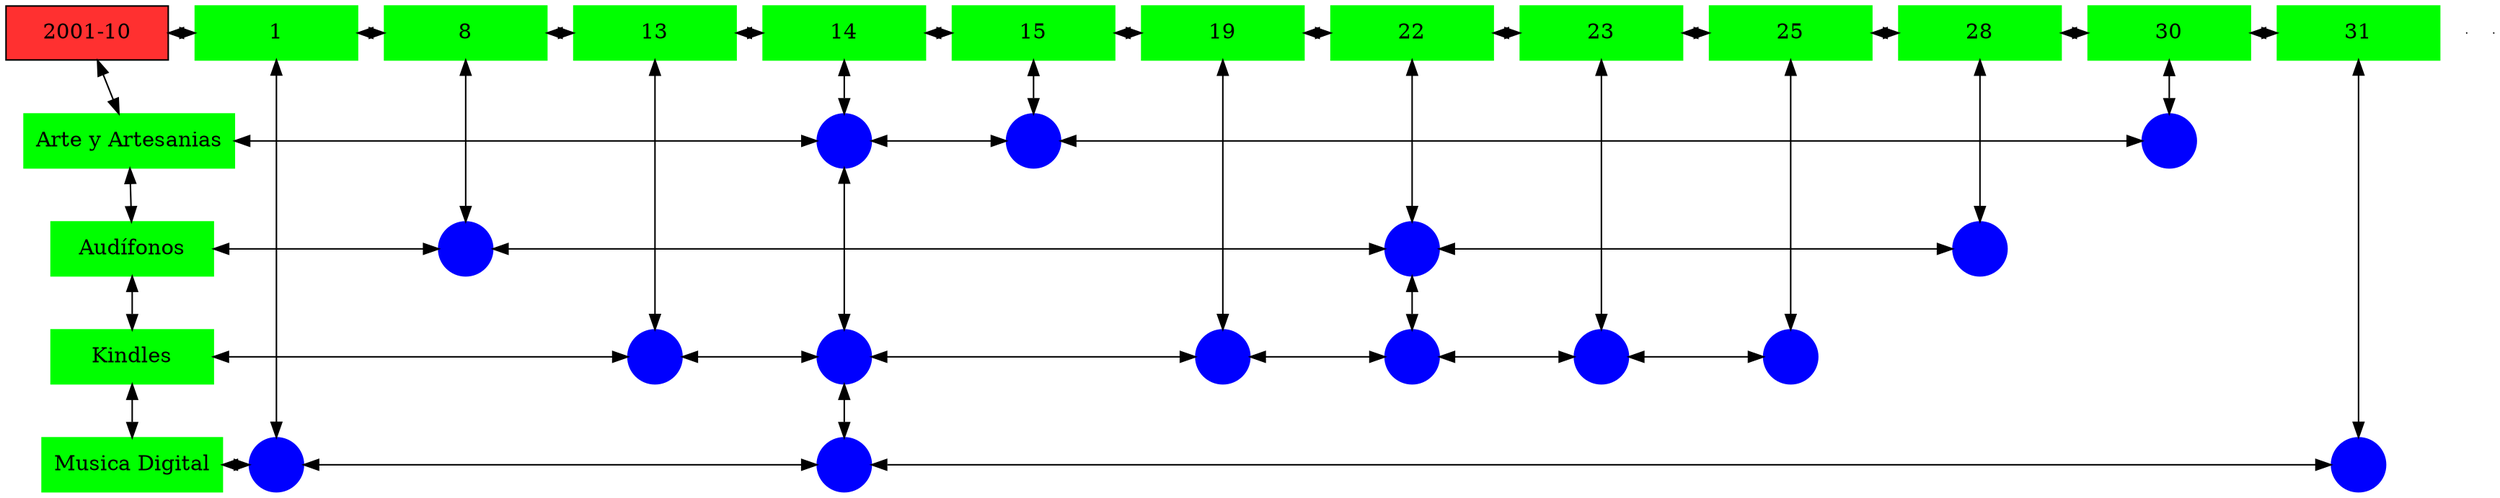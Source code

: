 digraph G{
node[shape="box"];
nodeMt[ label = "2001-10", width = 1.5, style = filled, fillcolor = firebrick1, group = 1 ];
e0[ shape = point, width = 0 ];
e1[ shape = point, width = 0 ];
node0xc0021cbae0[label="1",color=green,style =filled,width = 1.5 group=1];
nodeMt->node0xc0021cbae0[dir="both"];
{rank=same;nodeMt;node0xc0021cbae0;}
node0xc00217a5f0[label="8",color=green,style =filled,width = 1.5 group=8];
node0xc0021cbae0->node0xc00217a5f0[dir="both"];
{rank=same;node0xc0021cbae0;node0xc00217a5f0;}
node0xc001e88b40[label="13",color=green,style =filled,width = 1.5 group=13];
node0xc00217a5f0->node0xc001e88b40[dir="both"];
{rank=same;node0xc00217a5f0;node0xc001e88b40;}
node0xc001fce5f0[label="14",color=green,style =filled,width = 1.5 group=14];
node0xc001e88b40->node0xc001fce5f0[dir="both"];
{rank=same;node0xc001e88b40;node0xc001fce5f0;}
node0xc001f05400[label="15",color=green,style =filled,width = 1.5 group=15];
node0xc001fce5f0->node0xc001f05400[dir="both"];
{rank=same;node0xc001fce5f0;node0xc001f05400;}
node0xc002272eb0[label="19",color=green,style =filled,width = 1.5 group=19];
node0xc001f05400->node0xc002272eb0[dir="both"];
{rank=same;node0xc001f05400;node0xc002272eb0;}
node0xc001f10370[label="22",color=green,style =filled,width = 1.5 group=22];
node0xc002272eb0->node0xc001f10370[dir="both"];
{rank=same;node0xc002272eb0;node0xc001f10370;}
node0xc002158af0[label="23",color=green,style =filled,width = 1.5 group=23];
node0xc001f10370->node0xc002158af0[dir="both"];
{rank=same;node0xc001f10370;node0xc002158af0;}
node0xc0022ab3b0[label="25",color=green,style =filled,width = 1.5 group=25];
node0xc002158af0->node0xc0022ab3b0[dir="both"];
{rank=same;node0xc002158af0;node0xc0022ab3b0;}
node0xc001fb2e60[label="28",color=green,style =filled,width = 1.5 group=28];
node0xc0022ab3b0->node0xc001fb2e60[dir="both"];
{rank=same;node0xc0022ab3b0;node0xc001fb2e60;}
node0xc0021b5810[label="30",color=green,style =filled,width = 1.5 group=30];
node0xc001fb2e60->node0xc0021b5810[dir="both"];
{rank=same;node0xc001fb2e60;node0xc0021b5810;}
node0xc002217770[label="31",color=green,style =filled,width = 1.5 group=31];
node0xc0021b5810->node0xc002217770[dir="both"];
{rank=same;node0xc0021b5810;node0xc002217770;}
node0xc001f053b0[label="Arte y Artesanias",color=green,style =filled width = 1.5 group=1];
node0xc00212aa00[label="",color=blue,style =filled, width = 0.5 group=14 shape=circle];
node0xc001f053b0->node0xc00212aa00[dir="both"];
{rank=same;node0xc001f053b0;node0xc00212aa00;}
node0xc001f01400[label="",color=blue,style =filled, width = 0.5 group=15 shape=circle];
node0xc00212aa00->node0xc001f01400[dir="both"];
{rank=same;node0xc001f01400;node0xc00212aa00;}
node0xc0021c2380[label="",color=blue,style =filled, width = 0.5 group=30 shape=circle];
node0xc001f01400->node0xc0021c2380[dir="both"];
{rank=same;node0xc0021c2380;node0xc001f01400;}
node0xc001f10320[label="Audífonos",color=green,style =filled width = 1.5 group=1];
node0xc00216dd80[label="",color=blue,style =filled, width = 0.5 group=8 shape=circle];
node0xc001f10320->node0xc00216dd80[dir="both"];
{rank=same;node0xc001f10320;node0xc00216dd80;}
node0xc001f01e00[label="",color=blue,style =filled, width = 0.5 group=22 shape=circle];
node0xc00216dd80->node0xc001f01e00[dir="both"];
{rank=same;node0xc001f01e00;node0xc00216dd80;}
node0xc001fb4800[label="",color=blue,style =filled, width = 0.5 group=28 shape=circle];
node0xc001f01e00->node0xc001fb4800[dir="both"];
{rank=same;node0xc001fb4800;node0xc001f01e00;}
node0xc001e88af0[label="Kindles",color=green,style =filled width = 1.5 group=1];
node0xc001e8a280[label="",color=blue,style =filled, width = 0.5 group=13 shape=circle];
node0xc001e88af0->node0xc001e8a280[dir="both"];
{rank=same;node0xc001e88af0;node0xc001e8a280;}
node0xc001fc6e80[label="",color=blue,style =filled, width = 0.5 group=14 shape=circle];
node0xc001e8a280->node0xc001fc6e80[dir="both"];
{rank=same;node0xc001fc6e80;node0xc001e8a280;}
node0xc002270e80[label="",color=blue,style =filled, width = 0.5 group=19 shape=circle];
node0xc001fc6e80->node0xc002270e80[dir="both"];
{rank=same;node0xc002270e80;node0xc001fc6e80;}
node0xc002039e00[label="",color=blue,style =filled, width = 0.5 group=22 shape=circle];
node0xc002270e80->node0xc002039e00[dir="both"];
{rank=same;node0xc002039e00;node0xc002270e80;}
node0xc002156e80[label="",color=blue,style =filled, width = 0.5 group=23 shape=circle];
node0xc002039e00->node0xc002156e80[dir="both"];
{rank=same;node0xc002156e80;node0xc002039e00;}
node0xc0022b0600[label="",color=blue,style =filled, width = 0.5 group=25 shape=circle];
node0xc002156e80->node0xc0022b0600[dir="both"];
{rank=same;node0xc0022b0600;node0xc002156e80;}
node0xc002148190[label="Musica Digital",color=green,style =filled width = 1.5 group=1];
node0xc0021d6080[label="",color=blue,style =filled, width = 0.5 group=1 shape=circle];
node0xc002148190->node0xc0021d6080[dir="both"];
{rank=same;node0xc002148190;node0xc0021d6080;}
node0xc00213ed80[label="",color=blue,style =filled, width = 0.5 group=14 shape=circle];
node0xc0021d6080->node0xc00213ed80[dir="both"];
{rank=same;node0xc00213ed80;node0xc0021d6080;}
node0xc002218b80[label="",color=blue,style =filled, width = 0.5 group=31 shape=circle];
node0xc00213ed80->node0xc002218b80[dir="both"];
{rank=same;node0xc002218b80;node0xc00213ed80;}
node0xc0021cbae0->node0xc0021d6080[dir="both"];
node0xc00217a5f0->node0xc00216dd80[dir="both"];
node0xc001e88b40->node0xc001e8a280[dir="both"];
node0xc001fce5f0->node0xc00212aa00[dir="both"];
node0xc00212aa00->node0xc001fc6e80[dir="both"];
node0xc001fc6e80->node0xc00213ed80[dir="both"];
node0xc001f05400->node0xc001f01400[dir="both"];
node0xc002272eb0->node0xc002270e80[dir="both"];
node0xc001f10370->node0xc001f01e00[dir="both"];
node0xc001f01e00->node0xc002039e00[dir="both"];
node0xc002158af0->node0xc002156e80[dir="both"];
node0xc0022ab3b0->node0xc0022b0600[dir="both"];
node0xc001fb2e60->node0xc001fb4800[dir="both"];
node0xc0021b5810->node0xc0021c2380[dir="both"];
node0xc002217770->node0xc002218b80[dir="both"];
nodeMt->node0xc001f053b0[dir="both"];
node0xc001f053b0->node0xc001f10320[dir="both"];
node0xc001f10320->node0xc001e88af0[dir="both"];
node0xc001e88af0->node0xc002148190[dir="both"];
}
